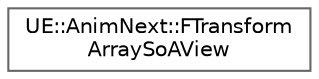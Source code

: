 digraph "Graphical Class Hierarchy"
{
 // INTERACTIVE_SVG=YES
 // LATEX_PDF_SIZE
  bgcolor="transparent";
  edge [fontname=Helvetica,fontsize=10,labelfontname=Helvetica,labelfontsize=10];
  node [fontname=Helvetica,fontsize=10,shape=box,height=0.2,width=0.4];
  rankdir="LR";
  Node0 [id="Node000000",label="UE::AnimNext::FTransform\lArraySoAView",height=0.2,width=0.4,color="grey40", fillcolor="white", style="filled",URL="$d9/da0/structUE_1_1AnimNext_1_1FTransformArraySoAView.html",tooltip=" "];
}
